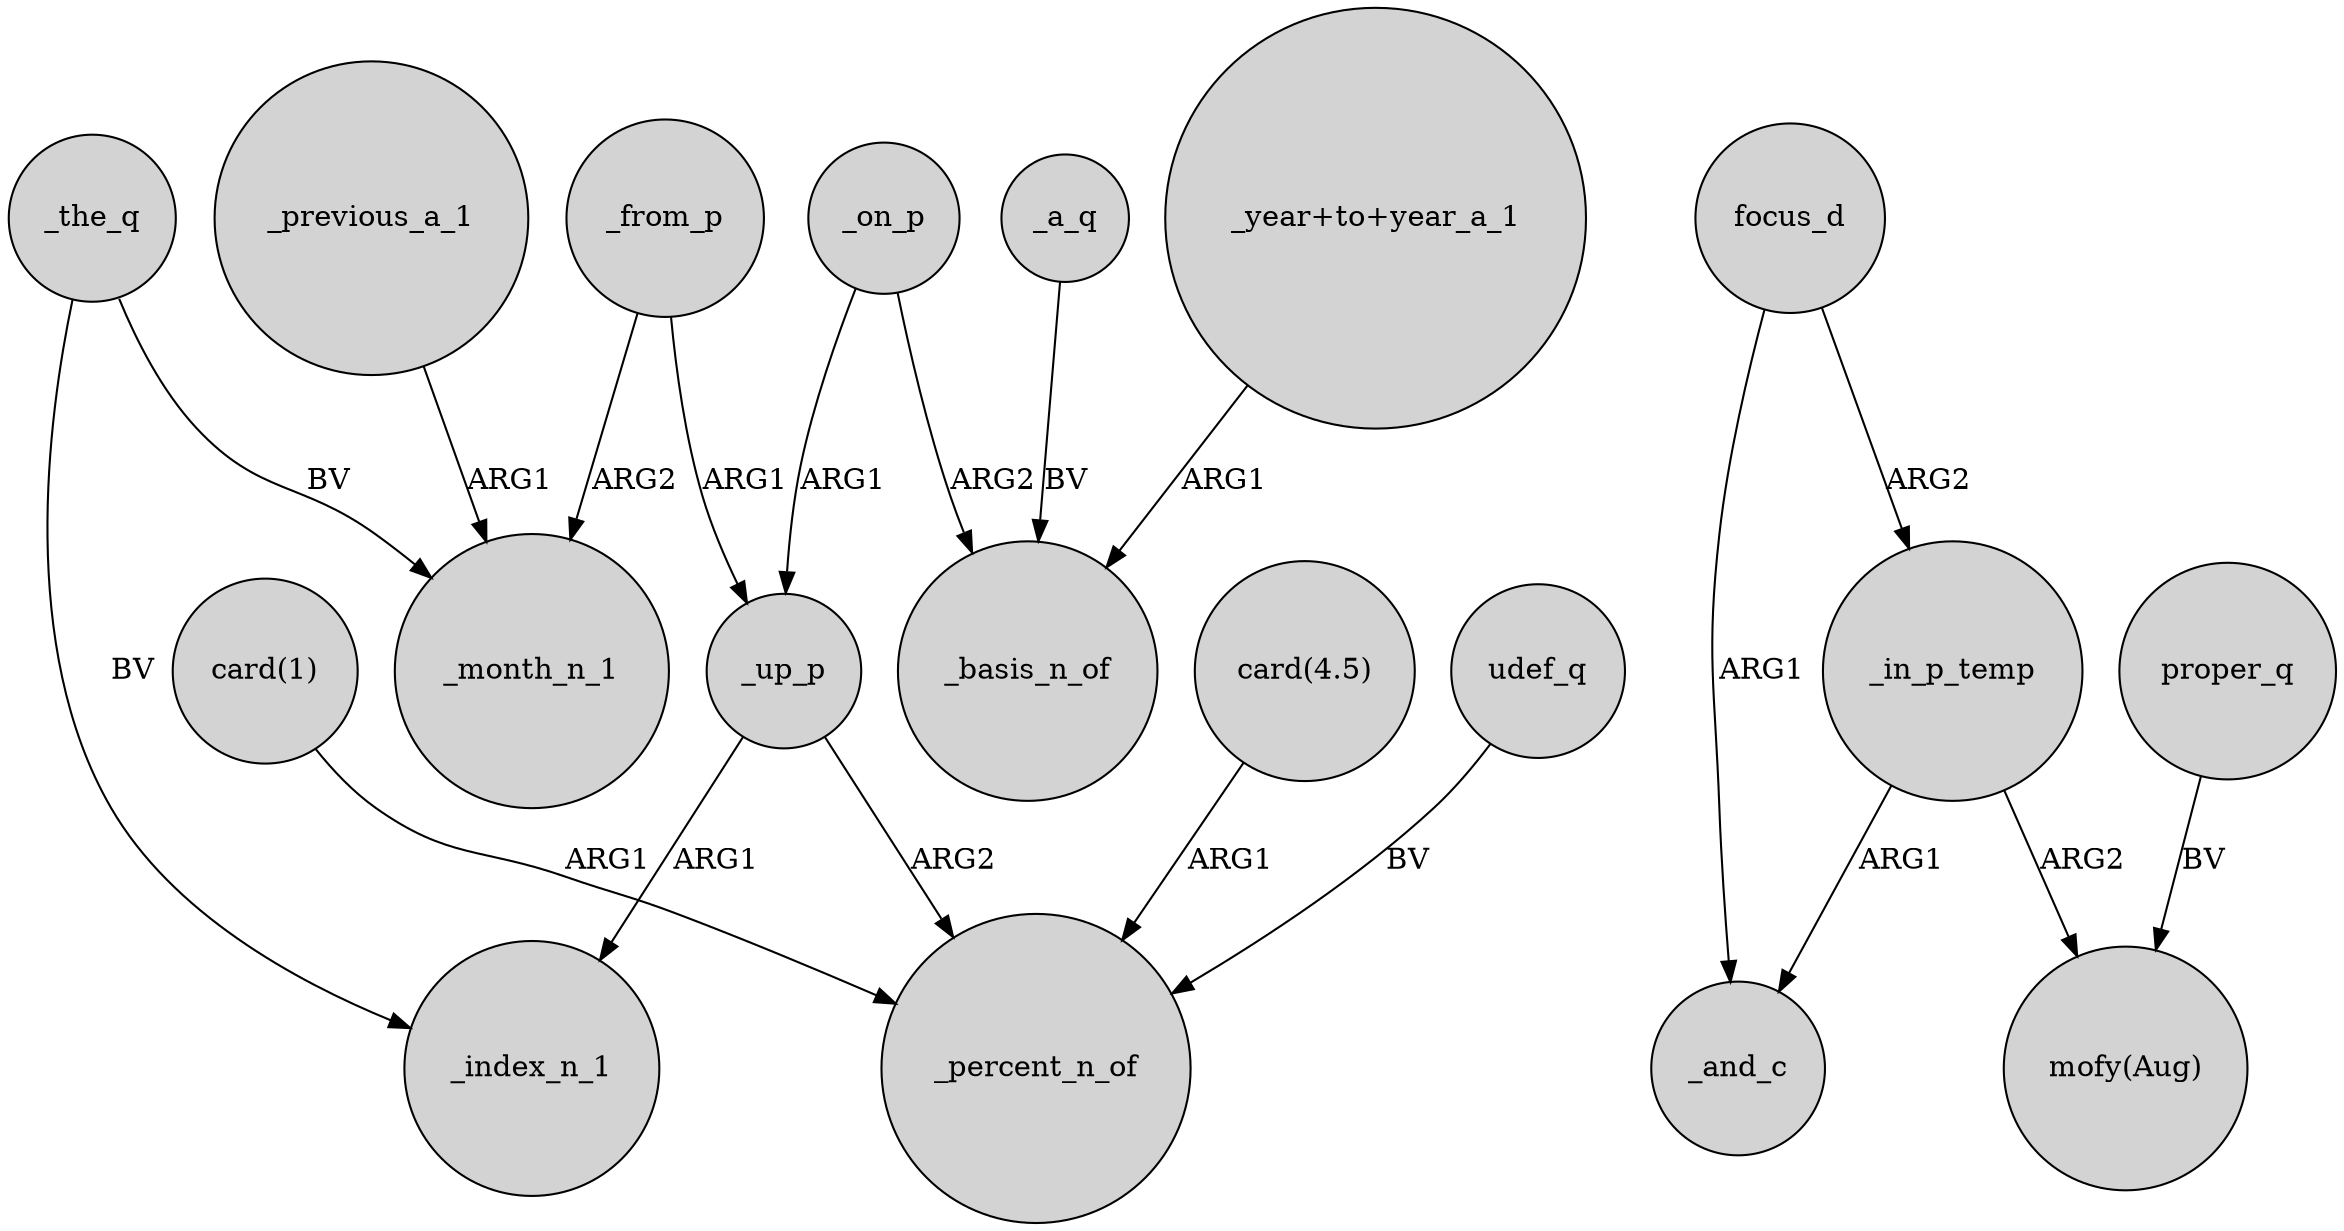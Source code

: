 digraph {
	node [shape=circle style=filled]
	"card(1)" -> _percent_n_of [label=ARG1]
	focus_d -> _in_p_temp [label=ARG2]
	_in_p_temp -> _and_c [label=ARG1]
	_from_p -> _up_p [label=ARG1]
	_a_q -> _basis_n_of [label=BV]
	"_year+to+year_a_1" -> _basis_n_of [label=ARG1]
	_the_q -> _month_n_1 [label=BV]
	_in_p_temp -> "mofy(Aug)" [label=ARG2]
	_on_p -> _up_p [label=ARG1]
	_up_p -> _index_n_1 [label=ARG1]
	proper_q -> "mofy(Aug)" [label=BV]
	focus_d -> _and_c [label=ARG1]
	"card(4.5)" -> _percent_n_of [label=ARG1]
	_from_p -> _month_n_1 [label=ARG2]
	_previous_a_1 -> _month_n_1 [label=ARG1]
	_the_q -> _index_n_1 [label=BV]
	_on_p -> _basis_n_of [label=ARG2]
	udef_q -> _percent_n_of [label=BV]
	_up_p -> _percent_n_of [label=ARG2]
}
